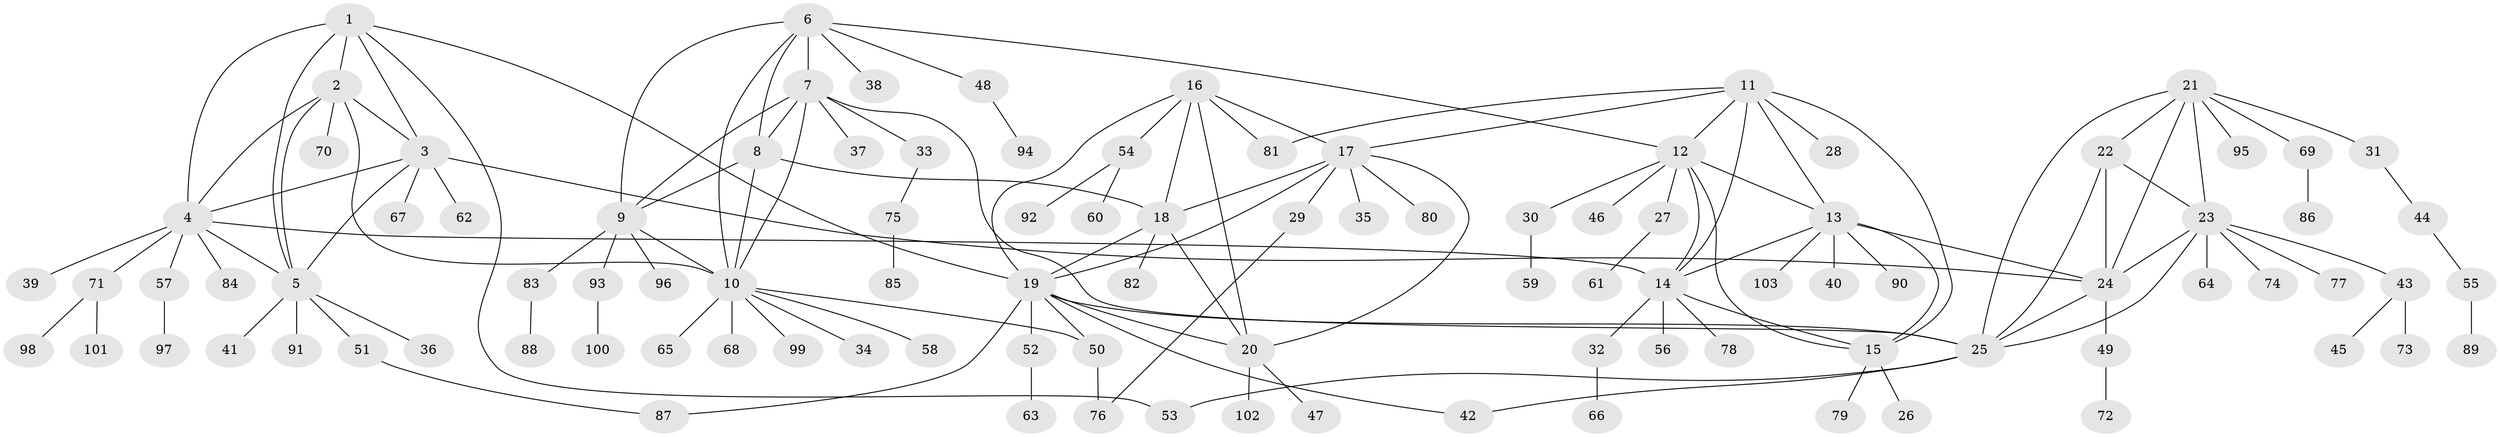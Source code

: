// Generated by graph-tools (version 1.1) at 2025/26/03/09/25 03:26:43]
// undirected, 103 vertices, 144 edges
graph export_dot {
graph [start="1"]
  node [color=gray90,style=filled];
  1;
  2;
  3;
  4;
  5;
  6;
  7;
  8;
  9;
  10;
  11;
  12;
  13;
  14;
  15;
  16;
  17;
  18;
  19;
  20;
  21;
  22;
  23;
  24;
  25;
  26;
  27;
  28;
  29;
  30;
  31;
  32;
  33;
  34;
  35;
  36;
  37;
  38;
  39;
  40;
  41;
  42;
  43;
  44;
  45;
  46;
  47;
  48;
  49;
  50;
  51;
  52;
  53;
  54;
  55;
  56;
  57;
  58;
  59;
  60;
  61;
  62;
  63;
  64;
  65;
  66;
  67;
  68;
  69;
  70;
  71;
  72;
  73;
  74;
  75;
  76;
  77;
  78;
  79;
  80;
  81;
  82;
  83;
  84;
  85;
  86;
  87;
  88;
  89;
  90;
  91;
  92;
  93;
  94;
  95;
  96;
  97;
  98;
  99;
  100;
  101;
  102;
  103;
  1 -- 2;
  1 -- 3;
  1 -- 4;
  1 -- 5;
  1 -- 19;
  1 -- 53;
  2 -- 3;
  2 -- 4;
  2 -- 5;
  2 -- 10;
  2 -- 70;
  3 -- 4;
  3 -- 5;
  3 -- 24;
  3 -- 62;
  3 -- 67;
  4 -- 5;
  4 -- 14;
  4 -- 39;
  4 -- 57;
  4 -- 71;
  4 -- 84;
  5 -- 36;
  5 -- 41;
  5 -- 51;
  5 -- 91;
  6 -- 7;
  6 -- 8;
  6 -- 9;
  6 -- 10;
  6 -- 12;
  6 -- 38;
  6 -- 48;
  7 -- 8;
  7 -- 9;
  7 -- 10;
  7 -- 25;
  7 -- 33;
  7 -- 37;
  8 -- 9;
  8 -- 10;
  8 -- 18;
  9 -- 10;
  9 -- 83;
  9 -- 93;
  9 -- 96;
  10 -- 34;
  10 -- 50;
  10 -- 58;
  10 -- 65;
  10 -- 68;
  10 -- 99;
  11 -- 12;
  11 -- 13;
  11 -- 14;
  11 -- 15;
  11 -- 17;
  11 -- 28;
  11 -- 81;
  12 -- 13;
  12 -- 14;
  12 -- 15;
  12 -- 27;
  12 -- 30;
  12 -- 46;
  13 -- 14;
  13 -- 15;
  13 -- 24;
  13 -- 40;
  13 -- 90;
  13 -- 103;
  14 -- 15;
  14 -- 32;
  14 -- 56;
  14 -- 78;
  15 -- 26;
  15 -- 79;
  16 -- 17;
  16 -- 18;
  16 -- 19;
  16 -- 20;
  16 -- 54;
  16 -- 81;
  17 -- 18;
  17 -- 19;
  17 -- 20;
  17 -- 29;
  17 -- 35;
  17 -- 80;
  18 -- 19;
  18 -- 20;
  18 -- 82;
  19 -- 20;
  19 -- 25;
  19 -- 42;
  19 -- 50;
  19 -- 52;
  19 -- 87;
  20 -- 47;
  20 -- 102;
  21 -- 22;
  21 -- 23;
  21 -- 24;
  21 -- 25;
  21 -- 31;
  21 -- 69;
  21 -- 95;
  22 -- 23;
  22 -- 24;
  22 -- 25;
  23 -- 24;
  23 -- 25;
  23 -- 43;
  23 -- 64;
  23 -- 74;
  23 -- 77;
  24 -- 25;
  24 -- 49;
  25 -- 42;
  25 -- 53;
  27 -- 61;
  29 -- 76;
  30 -- 59;
  31 -- 44;
  32 -- 66;
  33 -- 75;
  43 -- 45;
  43 -- 73;
  44 -- 55;
  48 -- 94;
  49 -- 72;
  50 -- 76;
  51 -- 87;
  52 -- 63;
  54 -- 60;
  54 -- 92;
  55 -- 89;
  57 -- 97;
  69 -- 86;
  71 -- 98;
  71 -- 101;
  75 -- 85;
  83 -- 88;
  93 -- 100;
}
